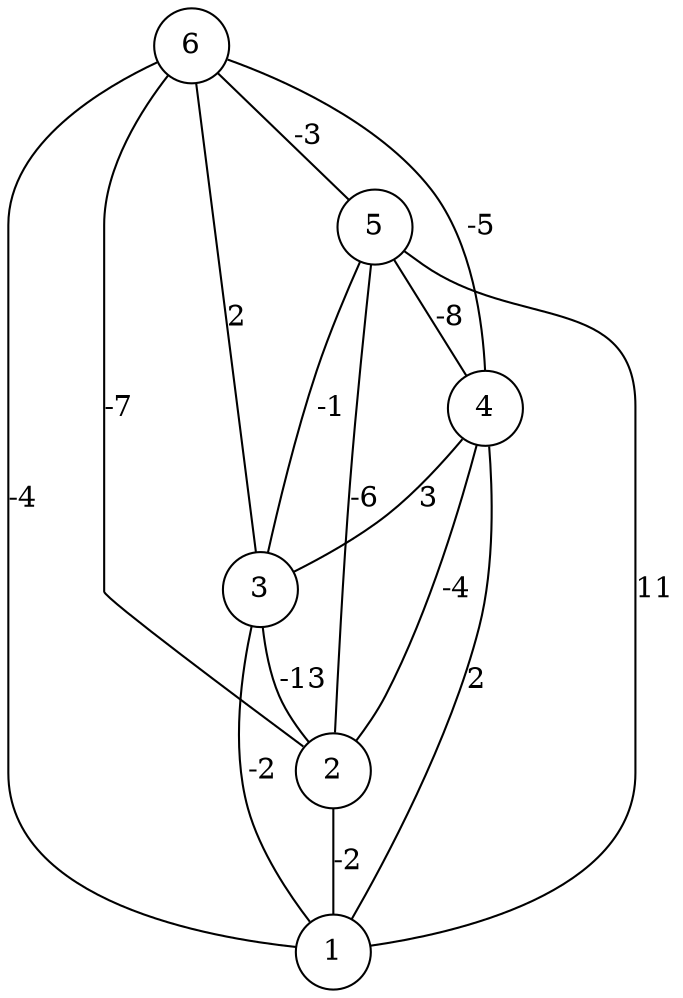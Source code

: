 graph { 
	 fontname="Helvetica,Arial,sans-serif" 
	 node [shape = circle]; 
	 6 -- 1 [label = "-4"];
	 6 -- 2 [label = "-7"];
	 6 -- 3 [label = "2"];
	 6 -- 4 [label = "-5"];
	 6 -- 5 [label = "-3"];
	 5 -- 1 [label = "11"];
	 5 -- 2 [label = "-6"];
	 5 -- 3 [label = "-1"];
	 5 -- 4 [label = "-8"];
	 4 -- 1 [label = "2"];
	 4 -- 2 [label = "-4"];
	 4 -- 3 [label = "3"];
	 3 -- 1 [label = "-2"];
	 3 -- 2 [label = "-13"];
	 2 -- 1 [label = "-2"];
	 1;
	 2;
	 3;
	 4;
	 5;
	 6;
}
